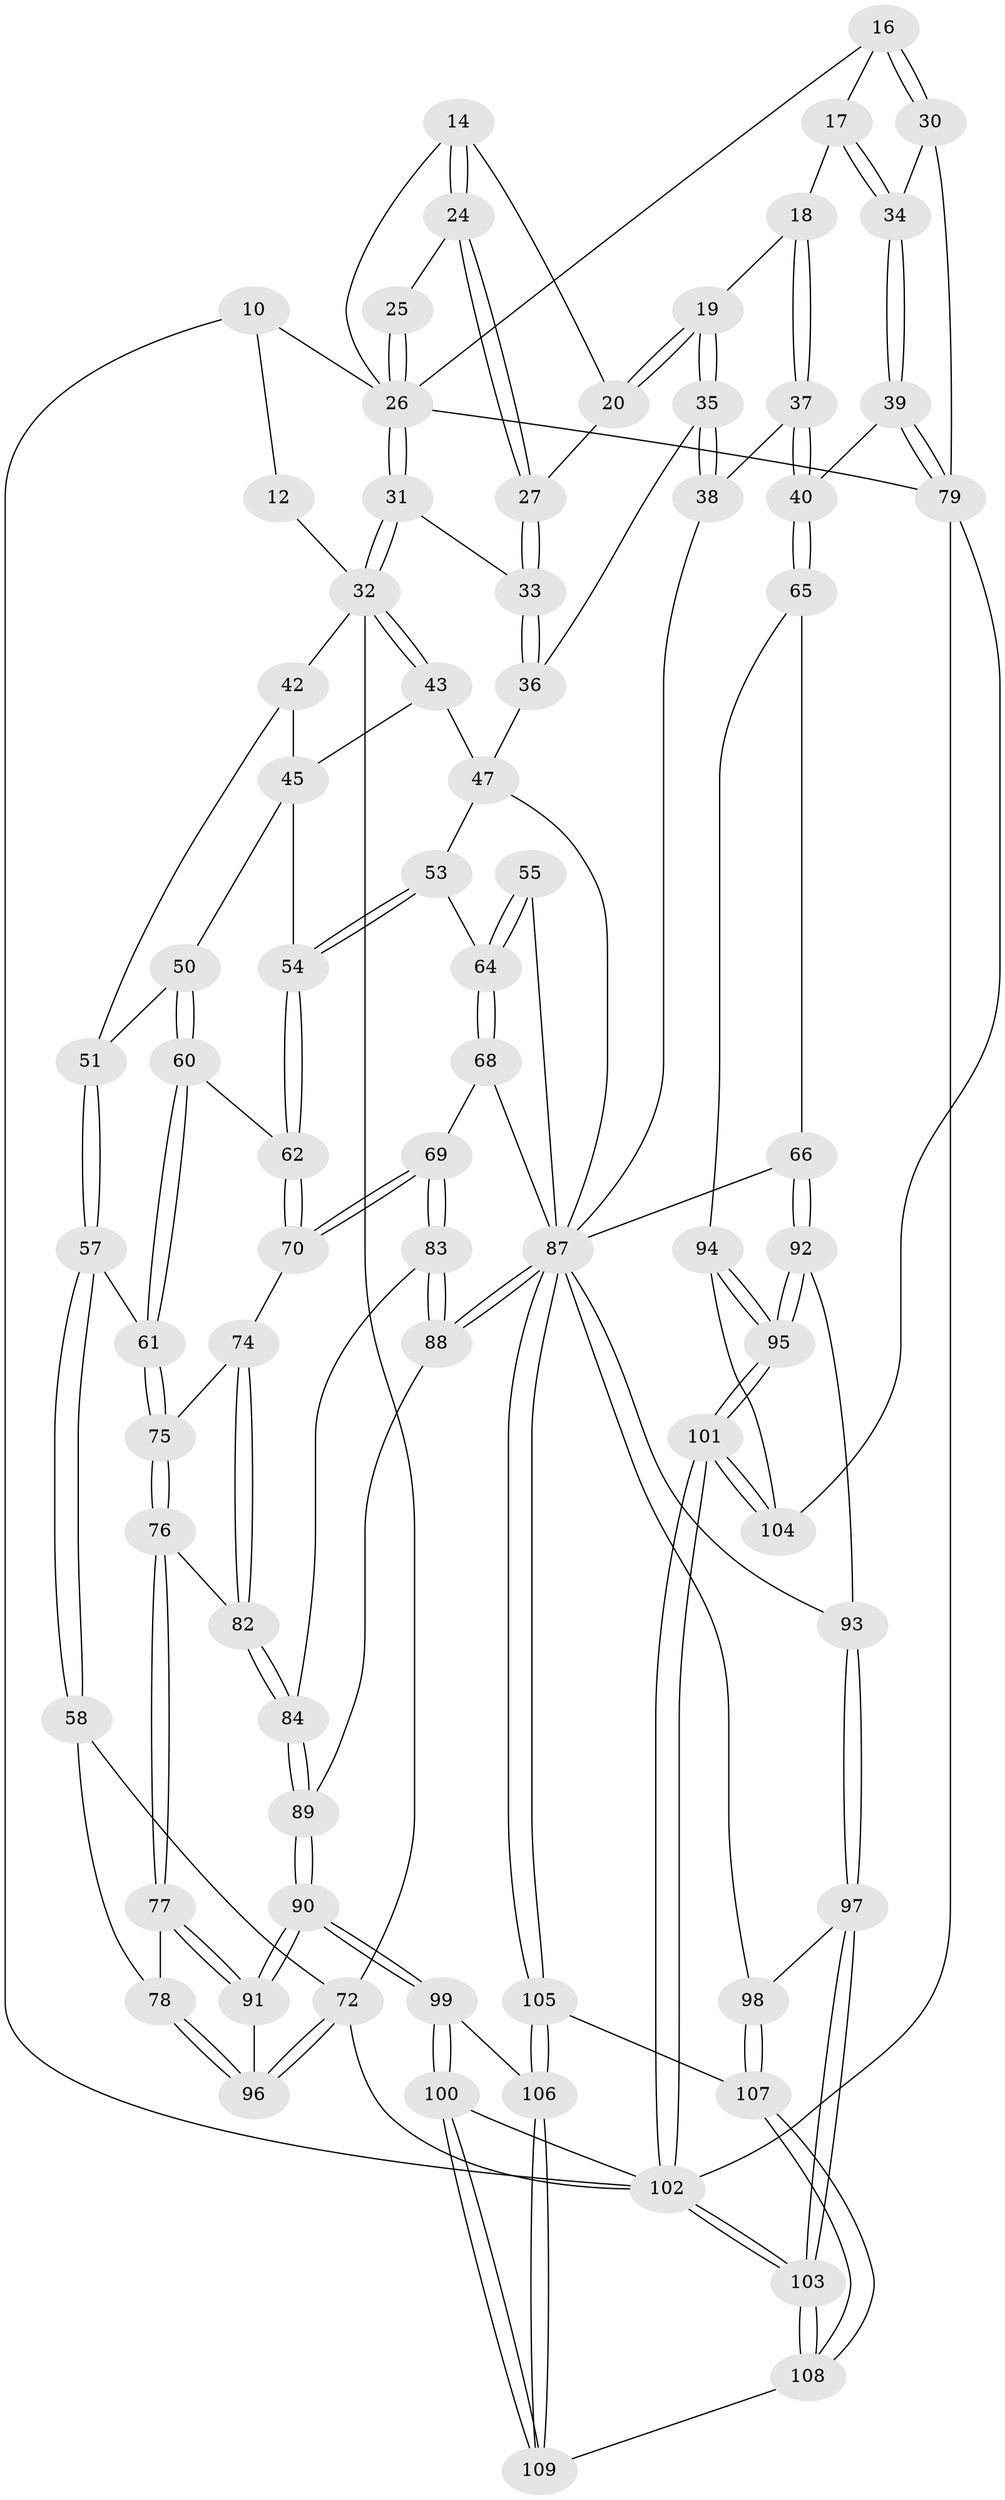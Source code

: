 // original degree distribution, {3: 0.01834862385321101, 4: 0.22935779816513763, 6: 0.2018348623853211, 5: 0.5504587155963303}
// Generated by graph-tools (version 1.1) at 2025/04/03/04/25 22:04:24]
// undirected, 76 vertices, 182 edges
graph export_dot {
graph [start="1"]
  node [color=gray90,style=filled];
  10 [pos="+0.36538344909500997+0.10748451800730248",super="+7"];
  12 [pos="+0.2608561854420436+0",super="+11"];
  14 [pos="+0.5828383193273129+0.05135958666124434",super="+13"];
  16 [pos="+0.8358322719502139+0.061516620099249554"];
  17 [pos="+0.8097042519291485+0.12520282867099133"];
  18 [pos="+0.7326512327036525+0.1513648979931526"];
  19 [pos="+0.724892163912037+0.14837484809183396"];
  20 [pos="+0.7027363703210896+0.12753294617076458"];
  24 [pos="+0.5756321814622647+0.12254098272342853"];
  25 [pos="+0.5533337147449847+0.11860842515649482"];
  26 [pos="+0.4771613949318873+0.11747873215670138",super="+9+15"];
  27 [pos="+0.5998666916156056+0.14957455837861028"];
  30 [pos="+1+0.20391608941469844"];
  31 [pos="+0.4643265973095315+0.21817125915880178"];
  32 [pos="+0.3400975625455642+0.24669319594755368",super="+28+29+23"];
  33 [pos="+0.5517870242610994+0.26306456188520894"];
  34 [pos="+1+0.3097987863279119"];
  35 [pos="+0.646885249553438+0.2689349074125235"];
  36 [pos="+0.5519443922801517+0.2633603778171676"];
  37 [pos="+0.8177513361623184+0.33924899843098816"];
  38 [pos="+0.7477909454945186+0.3539500124440741"];
  39 [pos="+1+0.3309592827842815"];
  40 [pos="+0.9642038507023502+0.3761801595521655"];
  42 [pos="+0+0.20734959609810397",super="+41"];
  43 [pos="+0.3400520582015579+0.24771043715570945"];
  45 [pos="+0.1752472080205127+0.3370695208531895",super="+44"];
  47 [pos="+0.38453670024101955+0.3285862143027398",super="+46"];
  50 [pos="+0.11529232946334826+0.41081689701496354"];
  51 [pos="+0.028071166186222612+0.33426946804839786"];
  53 [pos="+0.3159081257442272+0.43171379972889456",super="+52"];
  54 [pos="+0.24183327428139018+0.4443243914077489"];
  55 [pos="+0.43616598167042386+0.44445355387329255"];
  57 [pos="+0.05709480362931051+0.5142928625277277"];
  58 [pos="+0+0.6324203238249055"];
  60 [pos="+0.17490769784388205+0.5045758267272882"];
  61 [pos="+0.17420363144292292+0.5049938043375805"];
  62 [pos="+0.2197555175128452+0.49395380968626"];
  64 [pos="+0.3999020839256138+0.5234063365497261",super="+63+56"];
  65 [pos="+0.7912835340125255+0.6279332780088533"];
  66 [pos="+0.6979656696025046+0.6143042857264118"];
  68 [pos="+0.38906819140063487+0.6126019142051036"];
  69 [pos="+0.34257532148217035+0.6150122788209041"];
  70 [pos="+0.3271732441243903+0.6085935268666812"];
  72 [pos="+0+1",super="+59"];
  74 [pos="+0.25234285324925476+0.650588701942763"];
  75 [pos="+0.14911096501064233+0.6041022313230976"];
  76 [pos="+0.12714958339734755+0.662429651624459"];
  77 [pos="+0.07221786657187107+0.676851979160865"];
  78 [pos="+0+0.658812526703721"];
  79 [pos="+1+0.7967575051512197",super="+4"];
  82 [pos="+0.18704900405459235+0.695777649539276"];
  83 [pos="+0.3082257678753027+0.7219544218283803"];
  84 [pos="+0.19505695053992997+0.7352654411248495"];
  87 [pos="+0.318748673817841+0.8333500658148182",super="+86+85+71"];
  88 [pos="+0.3050937606961907+0.823505372470823"];
  89 [pos="+0.1887357945614296+0.8210531765817226"];
  90 [pos="+0.17668528850009127+0.829540405876754"];
  91 [pos="+0.1339942331840562+0.8150090651882123"];
  92 [pos="+0.6178279819055645+0.8057981950780757"];
  93 [pos="+0.5459999995084698+0.7979755856883726"];
  94 [pos="+0.7976841116337057+0.8196726215963617",super="+81"];
  95 [pos="+0.7105893458236248+0.9236816849350867"];
  96 [pos="+0.08420206570156756+0.820370639614953"];
  97 [pos="+0.5120161116141541+0.8621800343562956"];
  98 [pos="+0.43064140389801475+0.8750145323355109"];
  99 [pos="+0.15051550159275834+1"];
  100 [pos="+0+1"];
  101 [pos="+0.7007637418152206+1"];
  102 [pos="+0.687745124741527+1",super="+73"];
  103 [pos="+0.5774649575789884+1"];
  104 [pos="+0.9262197869278768+0.913040453777419",super="+80"];
  105 [pos="+0.3350030607341254+0.8685124705847548"];
  106 [pos="+0.3034767645802281+0.9342377181082056"];
  107 [pos="+0.40450854858088703+0.8958425701841697"];
  108 [pos="+0.5371488874632799+1"];
  109 [pos="+0.5097323922040317+1"];
  10 -- 12 [weight=2];
  10 -- 102;
  10 -- 26;
  12 -- 32 [weight=2];
  14 -- 24;
  14 -- 24;
  14 -- 26 [weight=2];
  14 -- 20;
  16 -- 17;
  16 -- 30;
  16 -- 30;
  16 -- 26;
  17 -- 18;
  17 -- 34;
  17 -- 34;
  18 -- 19;
  18 -- 37;
  18 -- 37;
  19 -- 20;
  19 -- 20;
  19 -- 35;
  19 -- 35;
  20 -- 27;
  24 -- 25;
  24 -- 27;
  24 -- 27;
  25 -- 26 [weight=2];
  25 -- 26;
  26 -- 31;
  26 -- 31;
  26 -- 79;
  27 -- 33;
  27 -- 33;
  30 -- 34;
  30 -- 79;
  31 -- 32;
  31 -- 32;
  31 -- 33;
  32 -- 43;
  32 -- 43;
  32 -- 72;
  32 -- 42 [weight=2];
  33 -- 36;
  33 -- 36;
  34 -- 39;
  34 -- 39;
  35 -- 36;
  35 -- 38;
  35 -- 38;
  36 -- 47;
  37 -- 38;
  37 -- 40;
  37 -- 40;
  38 -- 87;
  39 -- 40;
  39 -- 79;
  39 -- 79;
  40 -- 65;
  40 -- 65;
  42 -- 51;
  42 -- 45;
  43 -- 47;
  43 -- 45;
  45 -- 50;
  45 -- 54;
  47 -- 53;
  47 -- 87;
  50 -- 51;
  50 -- 60;
  50 -- 60;
  51 -- 57;
  51 -- 57;
  53 -- 54;
  53 -- 54;
  53 -- 64 [weight=2];
  54 -- 62;
  54 -- 62;
  55 -- 64 [weight=2];
  55 -- 64;
  55 -- 87;
  57 -- 58;
  57 -- 58;
  57 -- 61;
  58 -- 78;
  58 -- 72;
  60 -- 61;
  60 -- 61;
  60 -- 62;
  61 -- 75;
  61 -- 75;
  62 -- 70;
  62 -- 70;
  64 -- 68;
  64 -- 68;
  65 -- 66;
  65 -- 94;
  66 -- 92;
  66 -- 92;
  66 -- 87;
  68 -- 69;
  68 -- 87;
  69 -- 70;
  69 -- 70;
  69 -- 83;
  69 -- 83;
  70 -- 74;
  72 -- 96;
  72 -- 96;
  72 -- 102 [weight=2];
  74 -- 75;
  74 -- 82;
  74 -- 82;
  75 -- 76;
  75 -- 76;
  76 -- 77;
  76 -- 77;
  76 -- 82;
  77 -- 78;
  77 -- 91;
  77 -- 91;
  78 -- 96;
  78 -- 96;
  79 -- 102 [weight=2];
  79 -- 104;
  82 -- 84;
  82 -- 84;
  83 -- 84;
  83 -- 88;
  83 -- 88;
  84 -- 89;
  84 -- 89;
  87 -- 88;
  87 -- 88;
  87 -- 105;
  87 -- 105;
  87 -- 98;
  87 -- 93;
  88 -- 89;
  89 -- 90;
  89 -- 90;
  90 -- 91;
  90 -- 91;
  90 -- 99;
  90 -- 99;
  91 -- 96;
  92 -- 93;
  92 -- 95;
  92 -- 95;
  93 -- 97;
  93 -- 97;
  94 -- 95;
  94 -- 95;
  94 -- 104 [weight=2];
  95 -- 101;
  95 -- 101;
  97 -- 98;
  97 -- 103;
  97 -- 103;
  98 -- 107;
  98 -- 107;
  99 -- 100;
  99 -- 100;
  99 -- 106;
  100 -- 109;
  100 -- 109;
  100 -- 102;
  101 -- 102;
  101 -- 102;
  101 -- 104;
  101 -- 104;
  102 -- 103;
  102 -- 103;
  103 -- 108;
  103 -- 108;
  105 -- 106;
  105 -- 106;
  105 -- 107;
  106 -- 109;
  106 -- 109;
  107 -- 108;
  107 -- 108;
  108 -- 109;
}
